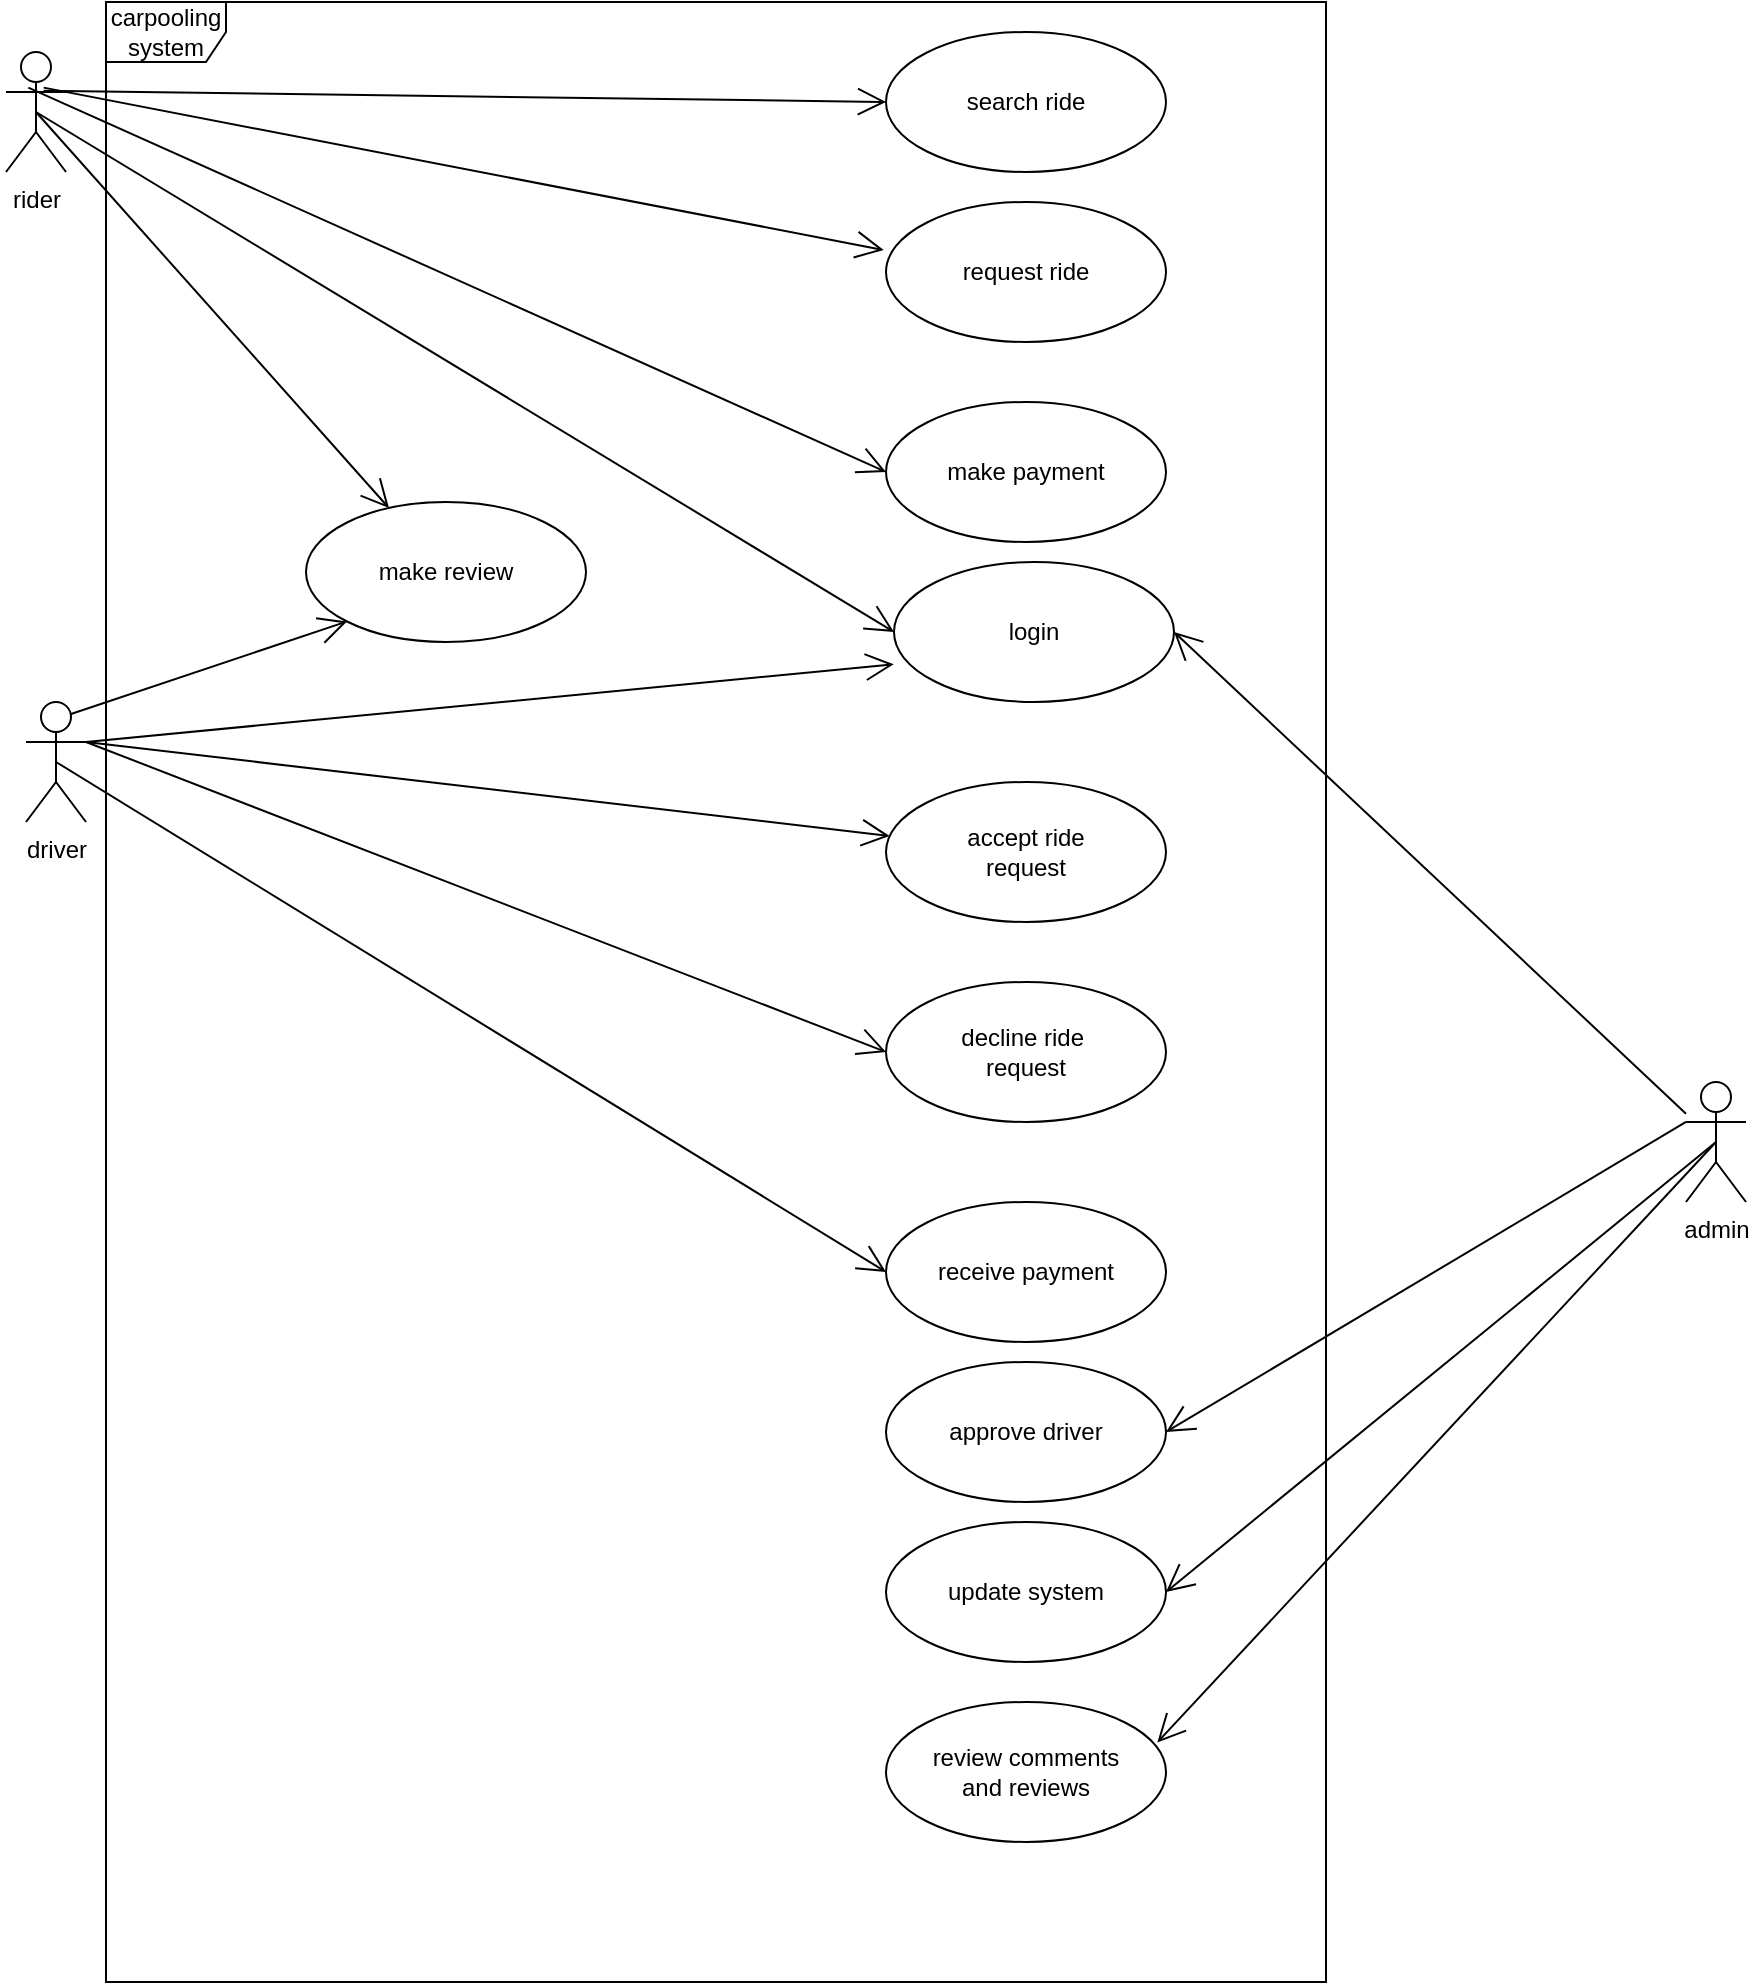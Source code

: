 <mxfile version="24.7.17">
  <diagram name="Page-1" id="KveHowRK3rO1L1TnB_WI">
    <mxGraphModel grid="1" page="1" gridSize="10" guides="1" tooltips="1" connect="1" arrows="1" fold="1" pageScale="1" pageWidth="827" pageHeight="1169" math="0" shadow="0">
      <root>
        <mxCell id="0" />
        <mxCell id="1" parent="0" />
        <mxCell id="BAVuJuW2jCgp-ooakElC-1" value="carpooling system" style="shape=umlFrame;whiteSpace=wrap;html=1;pointerEvents=0;" vertex="1" parent="1">
          <mxGeometry x="-50" y="70" width="610" height="990" as="geometry" />
        </mxCell>
        <mxCell id="BAVuJuW2jCgp-ooakElC-3" value="rider" style="shape=umlActor;verticalLabelPosition=bottom;verticalAlign=top;html=1;" vertex="1" parent="1">
          <mxGeometry x="-100" y="95" width="30" height="60" as="geometry" />
        </mxCell>
        <mxCell id="BAVuJuW2jCgp-ooakElC-4" value="admin" style="shape=umlActor;verticalLabelPosition=bottom;verticalAlign=top;html=1;" vertex="1" parent="1">
          <mxGeometry x="740" y="610" width="30" height="60" as="geometry" />
        </mxCell>
        <mxCell id="BAVuJuW2jCgp-ooakElC-5" value="driver" style="shape=umlActor;verticalLabelPosition=bottom;verticalAlign=top;html=1;" vertex="1" parent="1">
          <mxGeometry x="-90" y="420" width="30" height="60" as="geometry" />
        </mxCell>
        <mxCell id="BAVuJuW2jCgp-ooakElC-8" value="login" style="ellipse;whiteSpace=wrap;html=1;" vertex="1" parent="1">
          <mxGeometry x="344" y="350" width="140" height="70" as="geometry" />
        </mxCell>
        <mxCell id="BAVuJuW2jCgp-ooakElC-10" value="search ride" style="ellipse;whiteSpace=wrap;html=1;" vertex="1" parent="1">
          <mxGeometry x="340" y="85" width="140" height="70" as="geometry" />
        </mxCell>
        <mxCell id="BAVuJuW2jCgp-ooakElC-14" value="" style="endArrow=open;endFill=1;endSize=12;html=1;rounded=0;exitX=0.5;exitY=0.5;exitDx=0;exitDy=0;exitPerimeter=0;entryX=0;entryY=0.5;entryDx=0;entryDy=0;" edge="1" parent="1" source="BAVuJuW2jCgp-ooakElC-3" target="BAVuJuW2jCgp-ooakElC-8">
          <mxGeometry width="160" relative="1" as="geometry">
            <mxPoint x="160" y="290" as="sourcePoint" />
            <mxPoint x="320" y="290" as="targetPoint" />
          </mxGeometry>
        </mxCell>
        <mxCell id="BAVuJuW2jCgp-ooakElC-21" value="" style="endArrow=open;endFill=1;endSize=12;html=1;rounded=0;exitX=1;exitY=0.333;exitDx=0;exitDy=0;exitPerimeter=0;entryX=-0.001;entryY=0.731;entryDx=0;entryDy=0;entryPerimeter=0;" edge="1" parent="1" source="BAVuJuW2jCgp-ooakElC-5" target="BAVuJuW2jCgp-ooakElC-8">
          <mxGeometry width="160" relative="1" as="geometry">
            <mxPoint x="115" y="260" as="sourcePoint" />
            <mxPoint x="290" y="225" as="targetPoint" />
          </mxGeometry>
        </mxCell>
        <mxCell id="BAVuJuW2jCgp-ooakElC-22" value="" style="endArrow=open;endFill=1;endSize=12;html=1;rounded=0;entryX=1;entryY=0.5;entryDx=0;entryDy=0;" edge="1" parent="1" source="BAVuJuW2jCgp-ooakElC-4" target="BAVuJuW2jCgp-ooakElC-8">
          <mxGeometry width="160" relative="1" as="geometry">
            <mxPoint x="335" y="195" as="sourcePoint" />
            <mxPoint x="510" y="160" as="targetPoint" />
          </mxGeometry>
        </mxCell>
        <mxCell id="BAVuJuW2jCgp-ooakElC-25" value="request ride" style="ellipse;whiteSpace=wrap;html=1;" vertex="1" parent="1">
          <mxGeometry x="340" y="170" width="140" height="70" as="geometry" />
        </mxCell>
        <mxCell id="BAVuJuW2jCgp-ooakElC-26" value="" style="endArrow=open;endFill=1;endSize=12;html=1;rounded=0;exitX=0.628;exitY=0.297;exitDx=0;exitDy=0;exitPerimeter=0;entryX=-0.008;entryY=0.343;entryDx=0;entryDy=0;entryPerimeter=0;" edge="1" parent="1" source="BAVuJuW2jCgp-ooakElC-3" target="BAVuJuW2jCgp-ooakElC-25">
          <mxGeometry width="160" relative="1" as="geometry">
            <mxPoint x="70" y="77.5" as="sourcePoint" />
            <mxPoint x="255" y="262.5" as="targetPoint" />
          </mxGeometry>
        </mxCell>
        <mxCell id="BAVuJuW2jCgp-ooakElC-27" value="" style="endArrow=open;endFill=1;endSize=12;html=1;rounded=0;exitX=0.628;exitY=0.323;exitDx=0;exitDy=0;exitPerimeter=0;entryX=0;entryY=0.5;entryDx=0;entryDy=0;" edge="1" parent="1" source="BAVuJuW2jCgp-ooakElC-3" target="BAVuJuW2jCgp-ooakElC-10">
          <mxGeometry width="160" relative="1" as="geometry">
            <mxPoint x="80" y="70" as="sourcePoint" />
            <mxPoint x="265" y="255" as="targetPoint" />
          </mxGeometry>
        </mxCell>
        <mxCell id="BAVuJuW2jCgp-ooakElC-28" value="decline ride&amp;nbsp;&lt;div&gt;request&lt;/div&gt;" style="ellipse;whiteSpace=wrap;html=1;" vertex="1" parent="1">
          <mxGeometry x="340" y="560" width="140" height="70" as="geometry" />
        </mxCell>
        <mxCell id="BAVuJuW2jCgp-ooakElC-29" value="accept ride&lt;div&gt;request&lt;/div&gt;" style="ellipse;whiteSpace=wrap;html=1;" vertex="1" parent="1">
          <mxGeometry x="340" y="460" width="140" height="70" as="geometry" />
        </mxCell>
        <mxCell id="BAVuJuW2jCgp-ooakElC-30" value="" style="endArrow=open;endFill=1;endSize=12;html=1;rounded=0;exitX=1;exitY=0.333;exitDx=0;exitDy=0;exitPerimeter=0;" edge="1" parent="1" source="BAVuJuW2jCgp-ooakElC-5" target="BAVuJuW2jCgp-ooakElC-29">
          <mxGeometry width="160" relative="1" as="geometry">
            <mxPoint x="80" y="440" as="sourcePoint" />
            <mxPoint x="230" y="331" as="targetPoint" />
          </mxGeometry>
        </mxCell>
        <mxCell id="BAVuJuW2jCgp-ooakElC-31" value="" style="endArrow=open;endFill=1;endSize=12;html=1;rounded=0;exitX=1;exitY=0.333;exitDx=0;exitDy=0;exitPerimeter=0;entryX=0;entryY=0.5;entryDx=0;entryDy=0;" edge="1" parent="1" source="BAVuJuW2jCgp-ooakElC-5" target="BAVuJuW2jCgp-ooakElC-28">
          <mxGeometry width="160" relative="1" as="geometry">
            <mxPoint x="90" y="450" as="sourcePoint" />
            <mxPoint x="240" y="341" as="targetPoint" />
          </mxGeometry>
        </mxCell>
        <mxCell id="BAVuJuW2jCgp-ooakElC-32" value="make payment" style="ellipse;whiteSpace=wrap;html=1;" vertex="1" parent="1">
          <mxGeometry x="340" y="270" width="140" height="70" as="geometry" />
        </mxCell>
        <mxCell id="BAVuJuW2jCgp-ooakElC-33" value="" style="endArrow=open;endFill=1;endSize=12;html=1;rounded=0;exitX=0.372;exitY=0.297;exitDx=0;exitDy=0;exitPerimeter=0;entryX=0;entryY=0.5;entryDx=0;entryDy=0;" edge="1" parent="1" source="BAVuJuW2jCgp-ooakElC-3" target="BAVuJuW2jCgp-ooakElC-32">
          <mxGeometry width="160" relative="1" as="geometry">
            <mxPoint x="49" y="118" as="sourcePoint" />
            <mxPoint x="229" y="204" as="targetPoint" />
          </mxGeometry>
        </mxCell>
        <mxCell id="BAVuJuW2jCgp-ooakElC-34" value="receive payment" style="ellipse;whiteSpace=wrap;html=1;" vertex="1" parent="1">
          <mxGeometry x="340" y="670" width="140" height="70" as="geometry" />
        </mxCell>
        <mxCell id="BAVuJuW2jCgp-ooakElC-35" value="" style="endArrow=open;endFill=1;endSize=12;html=1;rounded=0;exitX=0.5;exitY=0.5;exitDx=0;exitDy=0;exitPerimeter=0;entryX=0;entryY=0.5;entryDx=0;entryDy=0;" edge="1" parent="1" source="BAVuJuW2jCgp-ooakElC-5" target="BAVuJuW2jCgp-ooakElC-34">
          <mxGeometry width="160" relative="1" as="geometry">
            <mxPoint x="80" y="440" as="sourcePoint" />
            <mxPoint x="230" y="605" as="targetPoint" />
          </mxGeometry>
        </mxCell>
        <mxCell id="BAVuJuW2jCgp-ooakElC-38" value="approve driver" style="ellipse;whiteSpace=wrap;html=1;" vertex="1" parent="1">
          <mxGeometry x="340" y="750" width="140" height="70" as="geometry" />
        </mxCell>
        <mxCell id="BAVuJuW2jCgp-ooakElC-39" value="update system" style="ellipse;whiteSpace=wrap;html=1;" vertex="1" parent="1">
          <mxGeometry x="340" y="830" width="140" height="70" as="geometry" />
        </mxCell>
        <mxCell id="BAVuJuW2jCgp-ooakElC-40" value="review comments&lt;br&gt;and reviews" style="ellipse;whiteSpace=wrap;html=1;" vertex="1" parent="1">
          <mxGeometry x="340" y="920" width="140" height="70" as="geometry" />
        </mxCell>
        <mxCell id="BAVuJuW2jCgp-ooakElC-44" value="make review" style="ellipse;whiteSpace=wrap;html=1;" vertex="1" parent="1">
          <mxGeometry x="50" y="320" width="140" height="70" as="geometry" />
        </mxCell>
        <mxCell id="BAVuJuW2jCgp-ooakElC-45" value="" style="endArrow=open;endFill=1;endSize=12;html=1;rounded=0;exitX=0.5;exitY=0.5;exitDx=0;exitDy=0;exitPerimeter=0;" edge="1" parent="1" source="BAVuJuW2jCgp-ooakElC-3" target="BAVuJuW2jCgp-ooakElC-44">
          <mxGeometry width="160" relative="1" as="geometry">
            <mxPoint x="45" y="130" as="sourcePoint" />
            <mxPoint x="354" y="415" as="targetPoint" />
          </mxGeometry>
        </mxCell>
        <mxCell id="BAVuJuW2jCgp-ooakElC-46" value="" style="endArrow=open;endFill=1;endSize=12;html=1;rounded=0;entryX=0;entryY=1;entryDx=0;entryDy=0;exitX=0.75;exitY=0.1;exitDx=0;exitDy=0;exitPerimeter=0;" edge="1" parent="1" source="BAVuJuW2jCgp-ooakElC-5" target="BAVuJuW2jCgp-ooakElC-44">
          <mxGeometry width="160" relative="1" as="geometry">
            <mxPoint x="80" y="380" as="sourcePoint" />
            <mxPoint x="207" y="362" as="targetPoint" />
          </mxGeometry>
        </mxCell>
        <mxCell id="BAVuJuW2jCgp-ooakElC-47" value="" style="endArrow=open;endFill=1;endSize=12;html=1;rounded=0;exitX=0.5;exitY=0.5;exitDx=0;exitDy=0;exitPerimeter=0;entryX=1;entryY=0.5;entryDx=0;entryDy=0;" edge="1" parent="1" source="BAVuJuW2jCgp-ooakElC-4" target="BAVuJuW2jCgp-ooakElC-39">
          <mxGeometry width="160" relative="1" as="geometry">
            <mxPoint x="-65" y="460" as="sourcePoint" />
            <mxPoint x="350" y="715" as="targetPoint" />
          </mxGeometry>
        </mxCell>
        <mxCell id="BAVuJuW2jCgp-ooakElC-48" value="" style="endArrow=open;endFill=1;endSize=12;html=1;rounded=0;exitX=0;exitY=0.333;exitDx=0;exitDy=0;exitPerimeter=0;entryX=1;entryY=0.5;entryDx=0;entryDy=0;" edge="1" parent="1" source="BAVuJuW2jCgp-ooakElC-4" target="BAVuJuW2jCgp-ooakElC-38">
          <mxGeometry width="160" relative="1" as="geometry">
            <mxPoint x="-55" y="470" as="sourcePoint" />
            <mxPoint x="360" y="725" as="targetPoint" />
          </mxGeometry>
        </mxCell>
        <mxCell id="BAVuJuW2jCgp-ooakElC-49" value="" style="endArrow=open;endFill=1;endSize=12;html=1;rounded=0;exitX=0.5;exitY=0.5;exitDx=0;exitDy=0;exitPerimeter=0;entryX=0.969;entryY=0.289;entryDx=0;entryDy=0;entryPerimeter=0;" edge="1" parent="1" source="BAVuJuW2jCgp-ooakElC-4" target="BAVuJuW2jCgp-ooakElC-40">
          <mxGeometry width="160" relative="1" as="geometry">
            <mxPoint x="595" y="650" as="sourcePoint" />
            <mxPoint x="490" y="875" as="targetPoint" />
          </mxGeometry>
        </mxCell>
      </root>
    </mxGraphModel>
  </diagram>
</mxfile>
